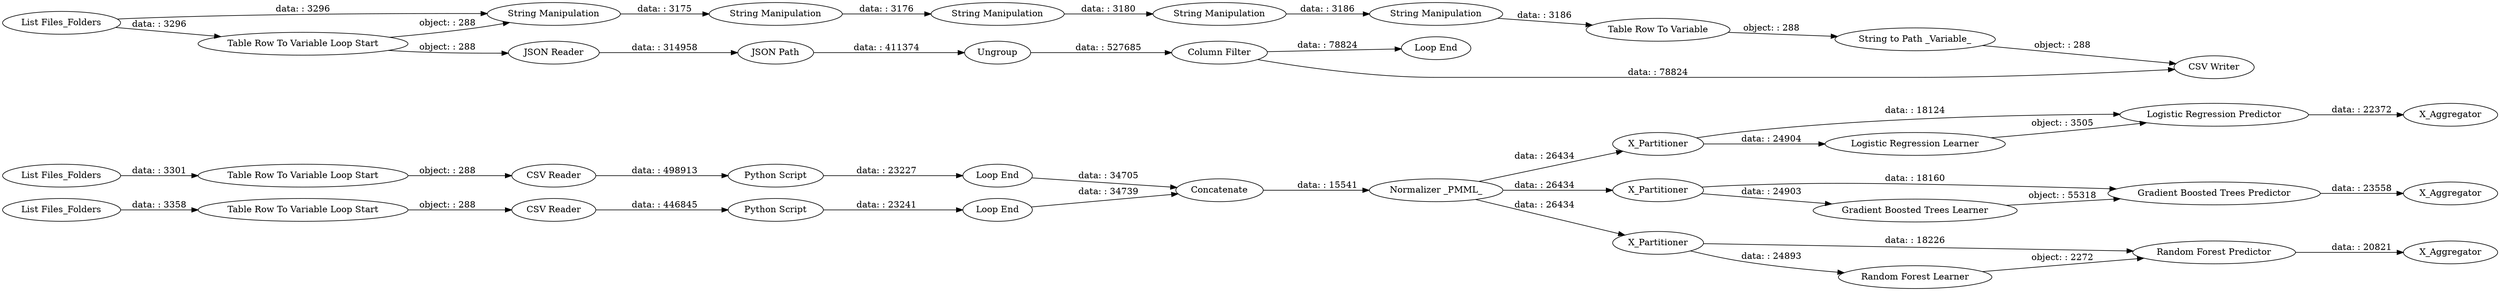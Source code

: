 digraph {
	"-2518280273686799919_32" [label="CSV Reader"]
	"-2518280273686799919_51" [label="Random Forest Predictor"]
	"-2518280273686799919_5" [label=Ungroup]
	"-2518280273686799919_16" [label="String Manipulation"]
	"-2518280273686799919_43" [label="Logistic Regression Predictor"]
	"-2518280273686799919_31" [label="Table Row To Variable Loop Start"]
	"-2518280273686799919_54" [label=X_Partitioner]
	"-2518280273686799919_12" [label="Loop End"]
	"-2518280273686799919_23" [label="String Manipulation"]
	"-2518280273686799919_13" [label="Table Row To Variable Loop Start"]
	"-2518280273686799919_56" [label=X_Partitioner]
	"-2518280273686799919_22" [label="String Manipulation"]
	"-2518280273686799919_38" [label="Random Forest Learner"]
	"-2518280273686799919_18" [label="Table Row To Variable"]
	"-2518280273686799919_44" [label="Gradient Boosted Trees Predictor"]
	"-2518280273686799919_27" [label="Loop End"]
	"-2518280273686799919_4" [label="JSON Path"]
	"-2518280273686799919_55" [label=X_Aggregator]
	"-2518280273686799919_34" [label="Loop End"]
	"-2518280273686799919_21" [label="String Manipulation"]
	"-2518280273686799919_9" [label="List Files_Folders"]
	"-2518280273686799919_26" [label="Table Row To Variable Loop Start"]
	"-2518280273686799919_7" [label="CSV Writer"]
	"-2518280273686799919_30" [label="List Files_Folders"]
	"-2518280273686799919_52" [label=X_Partitioner]
	"-2518280273686799919_19" [label="String Manipulation"]
	"-2518280273686799919_57" [label=X_Aggregator]
	"-2518280273686799919_24" [label="List Files_Folders"]
	"-2518280273686799919_33" [label="Python Script"]
	"-2518280273686799919_20" [label="String to Path _Variable_"]
	"-2518280273686799919_41" [label="Gradient Boosted Trees Learner"]
	"-2518280273686799919_6" [label="Column Filter"]
	"-2518280273686799919_28" [label=Concatenate]
	"-2518280273686799919_37" [label="Logistic Regression Learner"]
	"-2518280273686799919_25" [label="CSV Reader"]
	"-2518280273686799919_53" [label=X_Aggregator]
	"-2518280273686799919_42" [label="Normalizer _PMML_"]
	"-2518280273686799919_8" [label="Python Script"]
	"-2518280273686799919_15" [label="JSON Reader"]
	"-2518280273686799919_19" -> "-2518280273686799919_22" [label="data: : 3176"]
	"-2518280273686799919_43" -> "-2518280273686799919_55" [label="data: : 22372"]
	"-2518280273686799919_42" -> "-2518280273686799919_56" [label="data: : 26434"]
	"-2518280273686799919_42" -> "-2518280273686799919_54" [label="data: : 26434"]
	"-2518280273686799919_13" -> "-2518280273686799919_15" [label="object: : 288"]
	"-2518280273686799919_32" -> "-2518280273686799919_33" [label="data: : 446845"]
	"-2518280273686799919_27" -> "-2518280273686799919_28" [label="data: : 34705"]
	"-2518280273686799919_54" -> "-2518280273686799919_43" [label="data: : 18124"]
	"-2518280273686799919_34" -> "-2518280273686799919_28" [label="data: : 34739"]
	"-2518280273686799919_8" -> "-2518280273686799919_27" [label="data: : 23227"]
	"-2518280273686799919_54" -> "-2518280273686799919_37" [label="data: : 24904"]
	"-2518280273686799919_30" -> "-2518280273686799919_31" [label="data: : 3358"]
	"-2518280273686799919_15" -> "-2518280273686799919_4" [label="data: : 314958"]
	"-2518280273686799919_42" -> "-2518280273686799919_52" [label="data: : 26434"]
	"-2518280273686799919_13" -> "-2518280273686799919_16" [label="object: : 288"]
	"-2518280273686799919_18" -> "-2518280273686799919_20" [label="object: : 288"]
	"-2518280273686799919_41" -> "-2518280273686799919_44" [label="object: : 55318"]
	"-2518280273686799919_44" -> "-2518280273686799919_57" [label="data: : 23558"]
	"-2518280273686799919_51" -> "-2518280273686799919_53" [label="data: : 20821"]
	"-2518280273686799919_56" -> "-2518280273686799919_41" [label="data: : 24903"]
	"-2518280273686799919_5" -> "-2518280273686799919_6" [label="data: : 527685"]
	"-2518280273686799919_26" -> "-2518280273686799919_25" [label="object: : 288"]
	"-2518280273686799919_28" -> "-2518280273686799919_42" [label="data: : 15541"]
	"-2518280273686799919_16" -> "-2518280273686799919_19" [label="data: : 3175"]
	"-2518280273686799919_52" -> "-2518280273686799919_51" [label="data: : 18226"]
	"-2518280273686799919_52" -> "-2518280273686799919_38" [label="data: : 24893"]
	"-2518280273686799919_9" -> "-2518280273686799919_16" [label="data: : 3296"]
	"-2518280273686799919_31" -> "-2518280273686799919_32" [label="object: : 288"]
	"-2518280273686799919_23" -> "-2518280273686799919_18" [label="data: : 3186"]
	"-2518280273686799919_22" -> "-2518280273686799919_21" [label="data: : 3180"]
	"-2518280273686799919_33" -> "-2518280273686799919_34" [label="data: : 23241"]
	"-2518280273686799919_6" -> "-2518280273686799919_7" [label="data: : 78824"]
	"-2518280273686799919_25" -> "-2518280273686799919_8" [label="data: : 498913"]
	"-2518280273686799919_37" -> "-2518280273686799919_43" [label="object: : 3505"]
	"-2518280273686799919_56" -> "-2518280273686799919_44" [label="data: : 18160"]
	"-2518280273686799919_4" -> "-2518280273686799919_5" [label="data: : 411374"]
	"-2518280273686799919_9" -> "-2518280273686799919_13" [label="data: : 3296"]
	"-2518280273686799919_20" -> "-2518280273686799919_7" [label="object: : 288"]
	"-2518280273686799919_38" -> "-2518280273686799919_51" [label="object: : 2272"]
	"-2518280273686799919_6" -> "-2518280273686799919_12" [label="data: : 78824"]
	"-2518280273686799919_21" -> "-2518280273686799919_23" [label="data: : 3186"]
	"-2518280273686799919_24" -> "-2518280273686799919_26" [label="data: : 3301"]
	rankdir=LR
}
